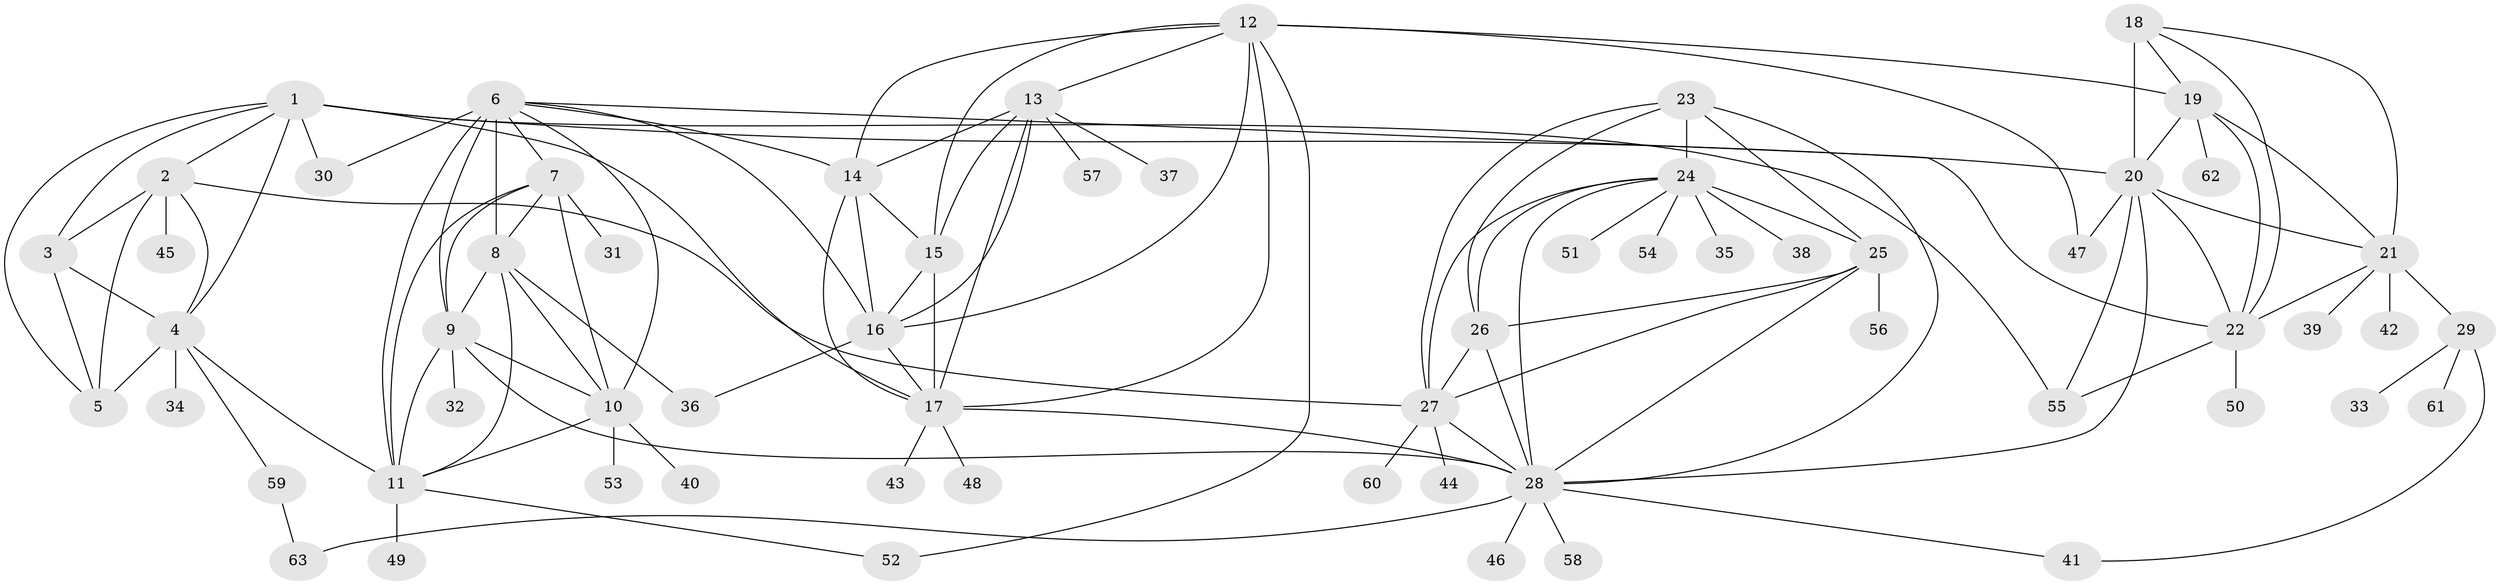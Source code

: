 // original degree distribution, {11: 0.008, 5: 0.032, 7: 0.024, 13: 0.016, 6: 0.032, 12: 0.016, 9: 0.064, 10: 0.016, 8: 0.04, 1: 0.552, 2: 0.192, 3: 0.008}
// Generated by graph-tools (version 1.1) at 2025/37/03/09/25 02:37:11]
// undirected, 63 vertices, 119 edges
graph export_dot {
graph [start="1"]
  node [color=gray90,style=filled];
  1;
  2;
  3;
  4;
  5;
  6;
  7;
  8;
  9;
  10;
  11;
  12;
  13;
  14;
  15;
  16;
  17;
  18;
  19;
  20;
  21;
  22;
  23;
  24;
  25;
  26;
  27;
  28;
  29;
  30;
  31;
  32;
  33;
  34;
  35;
  36;
  37;
  38;
  39;
  40;
  41;
  42;
  43;
  44;
  45;
  46;
  47;
  48;
  49;
  50;
  51;
  52;
  53;
  54;
  55;
  56;
  57;
  58;
  59;
  60;
  61;
  62;
  63;
  1 -- 2 [weight=2.0];
  1 -- 3 [weight=1.0];
  1 -- 4 [weight=1.0];
  1 -- 5 [weight=1.0];
  1 -- 17 [weight=1.0];
  1 -- 20 [weight=1.0];
  1 -- 30 [weight=1.0];
  1 -- 55 [weight=2.0];
  2 -- 3 [weight=3.0];
  2 -- 4 [weight=2.0];
  2 -- 5 [weight=2.0];
  2 -- 27 [weight=1.0];
  2 -- 45 [weight=1.0];
  3 -- 4 [weight=1.0];
  3 -- 5 [weight=1.0];
  4 -- 5 [weight=1.0];
  4 -- 11 [weight=1.0];
  4 -- 34 [weight=5.0];
  4 -- 59 [weight=1.0];
  6 -- 7 [weight=1.0];
  6 -- 8 [weight=1.0];
  6 -- 9 [weight=1.0];
  6 -- 10 [weight=1.0];
  6 -- 11 [weight=1.0];
  6 -- 14 [weight=1.0];
  6 -- 16 [weight=1.0];
  6 -- 22 [weight=1.0];
  6 -- 30 [weight=3.0];
  7 -- 8 [weight=1.0];
  7 -- 9 [weight=1.0];
  7 -- 10 [weight=1.0];
  7 -- 11 [weight=1.0];
  7 -- 31 [weight=3.0];
  8 -- 9 [weight=1.0];
  8 -- 10 [weight=1.0];
  8 -- 11 [weight=1.0];
  8 -- 36 [weight=4.0];
  9 -- 10 [weight=1.0];
  9 -- 11 [weight=1.0];
  9 -- 28 [weight=1.0];
  9 -- 32 [weight=1.0];
  10 -- 11 [weight=1.0];
  10 -- 40 [weight=1.0];
  10 -- 53 [weight=2.0];
  11 -- 49 [weight=1.0];
  11 -- 52 [weight=1.0];
  12 -- 13 [weight=1.0];
  12 -- 14 [weight=1.0];
  12 -- 15 [weight=1.0];
  12 -- 16 [weight=1.0];
  12 -- 17 [weight=1.0];
  12 -- 19 [weight=1.0];
  12 -- 47 [weight=1.0];
  12 -- 52 [weight=1.0];
  13 -- 14 [weight=1.0];
  13 -- 15 [weight=1.0];
  13 -- 16 [weight=1.0];
  13 -- 17 [weight=1.0];
  13 -- 37 [weight=1.0];
  13 -- 57 [weight=1.0];
  14 -- 15 [weight=1.0];
  14 -- 16 [weight=2.0];
  14 -- 17 [weight=1.0];
  15 -- 16 [weight=1.0];
  15 -- 17 [weight=1.0];
  16 -- 17 [weight=1.0];
  16 -- 36 [weight=1.0];
  17 -- 28 [weight=1.0];
  17 -- 43 [weight=1.0];
  17 -- 48 [weight=1.0];
  18 -- 19 [weight=1.0];
  18 -- 20 [weight=4.0];
  18 -- 21 [weight=1.0];
  18 -- 22 [weight=1.0];
  19 -- 20 [weight=2.0];
  19 -- 21 [weight=1.0];
  19 -- 22 [weight=1.0];
  19 -- 62 [weight=1.0];
  20 -- 21 [weight=2.0];
  20 -- 22 [weight=2.0];
  20 -- 28 [weight=1.0];
  20 -- 47 [weight=1.0];
  20 -- 55 [weight=1.0];
  21 -- 22 [weight=1.0];
  21 -- 29 [weight=1.0];
  21 -- 39 [weight=1.0];
  21 -- 42 [weight=1.0];
  22 -- 50 [weight=1.0];
  22 -- 55 [weight=1.0];
  23 -- 24 [weight=1.0];
  23 -- 25 [weight=1.0];
  23 -- 26 [weight=1.0];
  23 -- 27 [weight=1.0];
  23 -- 28 [weight=1.0];
  24 -- 25 [weight=1.0];
  24 -- 26 [weight=1.0];
  24 -- 27 [weight=1.0];
  24 -- 28 [weight=1.0];
  24 -- 35 [weight=3.0];
  24 -- 38 [weight=1.0];
  24 -- 51 [weight=1.0];
  24 -- 54 [weight=1.0];
  25 -- 26 [weight=2.0];
  25 -- 27 [weight=1.0];
  25 -- 28 [weight=1.0];
  25 -- 56 [weight=1.0];
  26 -- 27 [weight=1.0];
  26 -- 28 [weight=1.0];
  27 -- 28 [weight=1.0];
  27 -- 44 [weight=1.0];
  27 -- 60 [weight=1.0];
  28 -- 41 [weight=1.0];
  28 -- 46 [weight=1.0];
  28 -- 58 [weight=1.0];
  28 -- 63 [weight=1.0];
  29 -- 33 [weight=1.0];
  29 -- 41 [weight=1.0];
  29 -- 61 [weight=1.0];
  59 -- 63 [weight=1.0];
}
